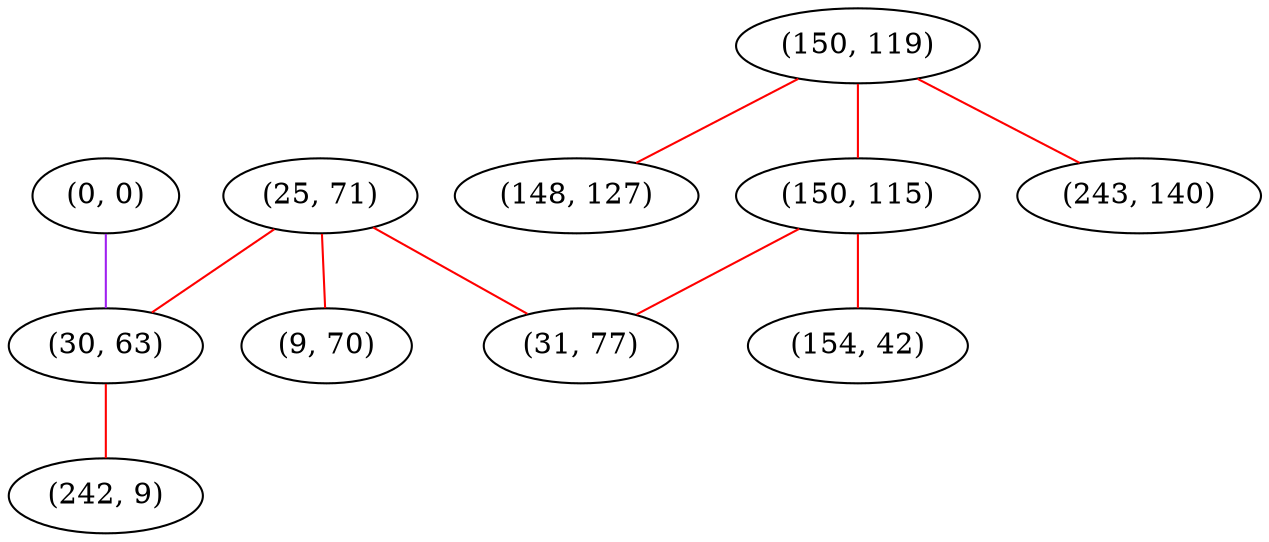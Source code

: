 graph "" {
"(0, 0)";
"(150, 119)";
"(148, 127)";
"(25, 71)";
"(150, 115)";
"(31, 77)";
"(30, 63)";
"(242, 9)";
"(154, 42)";
"(243, 140)";
"(9, 70)";
"(0, 0)" -- "(30, 63)"  [color=purple, key=0, weight=4];
"(150, 119)" -- "(150, 115)"  [color=red, key=0, weight=1];
"(150, 119)" -- "(148, 127)"  [color=red, key=0, weight=1];
"(150, 119)" -- "(243, 140)"  [color=red, key=0, weight=1];
"(25, 71)" -- "(30, 63)"  [color=red, key=0, weight=1];
"(25, 71)" -- "(31, 77)"  [color=red, key=0, weight=1];
"(25, 71)" -- "(9, 70)"  [color=red, key=0, weight=1];
"(150, 115)" -- "(31, 77)"  [color=red, key=0, weight=1];
"(150, 115)" -- "(154, 42)"  [color=red, key=0, weight=1];
"(30, 63)" -- "(242, 9)"  [color=red, key=0, weight=1];
}
